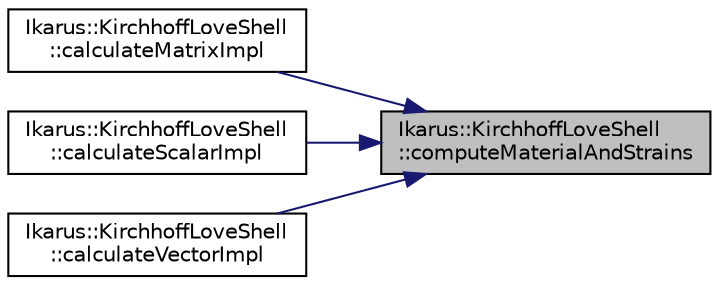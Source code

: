 digraph "Ikarus::KirchhoffLoveShell::computeMaterialAndStrains"
{
 // LATEX_PDF_SIZE
  edge [fontname="Helvetica",fontsize="10",labelfontname="Helvetica",labelfontsize="10"];
  node [fontname="Helvetica",fontsize="10",shape=record];
  rankdir="RL";
  Node1 [label="Ikarus::KirchhoffLoveShell\l::computeMaterialAndStrains",height=0.2,width=0.4,color="black", fillcolor="grey75", style="filled", fontcolor="black",tooltip="Compute material properties and strains at a given integration point."];
  Node1 -> Node2 [dir="back",color="midnightblue",fontsize="10",style="solid",fontname="Helvetica"];
  Node2 [label="Ikarus::KirchhoffLoveShell\l::calculateMatrixImpl",height=0.2,width=0.4,color="black", fillcolor="white", style="filled",URL="$d4/d10/a01278.html#aab5382fc4bf1bac0f78dbd306a6ba010",tooltip=" "];
  Node1 -> Node3 [dir="back",color="midnightblue",fontsize="10",style="solid",fontname="Helvetica"];
  Node3 [label="Ikarus::KirchhoffLoveShell\l::calculateScalarImpl",height=0.2,width=0.4,color="black", fillcolor="white", style="filled",URL="$d4/d10/a01278.html#a83c5d12a0591fce31bc29ea903156863",tooltip=" "];
  Node1 -> Node4 [dir="back",color="midnightblue",fontsize="10",style="solid",fontname="Helvetica"];
  Node4 [label="Ikarus::KirchhoffLoveShell\l::calculateVectorImpl",height=0.2,width=0.4,color="black", fillcolor="white", style="filled",URL="$d4/d10/a01278.html#a41a0a9873dd4107fd444250de72e99bc",tooltip=" "];
}
